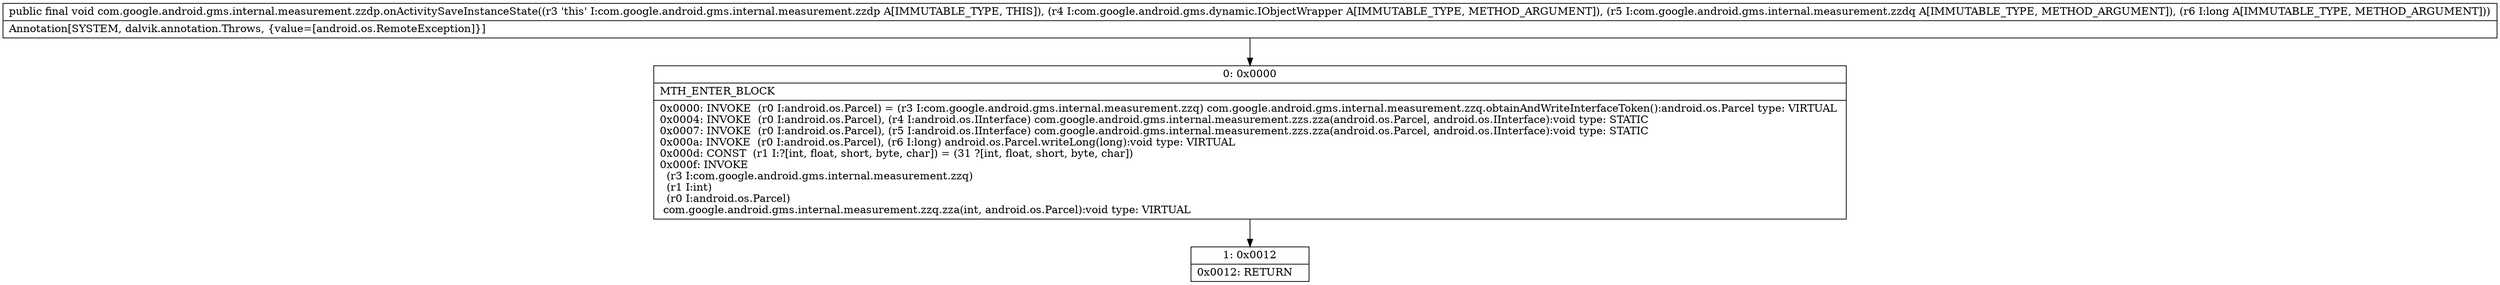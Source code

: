 digraph "CFG forcom.google.android.gms.internal.measurement.zzdp.onActivitySaveInstanceState(Lcom\/google\/android\/gms\/dynamic\/IObjectWrapper;Lcom\/google\/android\/gms\/internal\/measurement\/zzdq;J)V" {
Node_0 [shape=record,label="{0\:\ 0x0000|MTH_ENTER_BLOCK\l|0x0000: INVOKE  (r0 I:android.os.Parcel) = (r3 I:com.google.android.gms.internal.measurement.zzq) com.google.android.gms.internal.measurement.zzq.obtainAndWriteInterfaceToken():android.os.Parcel type: VIRTUAL \l0x0004: INVOKE  (r0 I:android.os.Parcel), (r4 I:android.os.IInterface) com.google.android.gms.internal.measurement.zzs.zza(android.os.Parcel, android.os.IInterface):void type: STATIC \l0x0007: INVOKE  (r0 I:android.os.Parcel), (r5 I:android.os.IInterface) com.google.android.gms.internal.measurement.zzs.zza(android.os.Parcel, android.os.IInterface):void type: STATIC \l0x000a: INVOKE  (r0 I:android.os.Parcel), (r6 I:long) android.os.Parcel.writeLong(long):void type: VIRTUAL \l0x000d: CONST  (r1 I:?[int, float, short, byte, char]) = (31 ?[int, float, short, byte, char]) \l0x000f: INVOKE  \l  (r3 I:com.google.android.gms.internal.measurement.zzq)\l  (r1 I:int)\l  (r0 I:android.os.Parcel)\l com.google.android.gms.internal.measurement.zzq.zza(int, android.os.Parcel):void type: VIRTUAL \l}"];
Node_1 [shape=record,label="{1\:\ 0x0012|0x0012: RETURN   \l}"];
MethodNode[shape=record,label="{public final void com.google.android.gms.internal.measurement.zzdp.onActivitySaveInstanceState((r3 'this' I:com.google.android.gms.internal.measurement.zzdp A[IMMUTABLE_TYPE, THIS]), (r4 I:com.google.android.gms.dynamic.IObjectWrapper A[IMMUTABLE_TYPE, METHOD_ARGUMENT]), (r5 I:com.google.android.gms.internal.measurement.zzdq A[IMMUTABLE_TYPE, METHOD_ARGUMENT]), (r6 I:long A[IMMUTABLE_TYPE, METHOD_ARGUMENT]))  | Annotation[SYSTEM, dalvik.annotation.Throws, \{value=[android.os.RemoteException]\}]\l}"];
MethodNode -> Node_0;
Node_0 -> Node_1;
}

